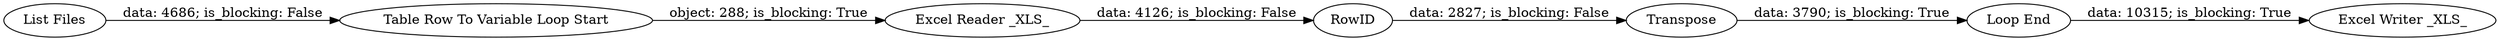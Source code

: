 digraph {
	"-2610819324398869605_1" [label="List Files"]
	"-2610819324398869605_5" [label=RowID]
	"-2610819324398869605_4" [label=Transpose]
	"-2610819324398869605_6" [label="Loop End"]
	"-2610819324398869605_2" [label="Table Row To Variable Loop Start"]
	"-2610819324398869605_3" [label="Excel Reader _XLS_"]
	"-2610819324398869605_7" [label="Excel Writer _XLS_"]
	"-2610819324398869605_4" -> "-2610819324398869605_6" [label="data: 3790; is_blocking: True"]
	"-2610819324398869605_6" -> "-2610819324398869605_7" [label="data: 10315; is_blocking: True"]
	"-2610819324398869605_1" -> "-2610819324398869605_2" [label="data: 4686; is_blocking: False"]
	"-2610819324398869605_3" -> "-2610819324398869605_5" [label="data: 4126; is_blocking: False"]
	"-2610819324398869605_2" -> "-2610819324398869605_3" [label="object: 288; is_blocking: True"]
	"-2610819324398869605_5" -> "-2610819324398869605_4" [label="data: 2827; is_blocking: False"]
	rankdir=LR
}
